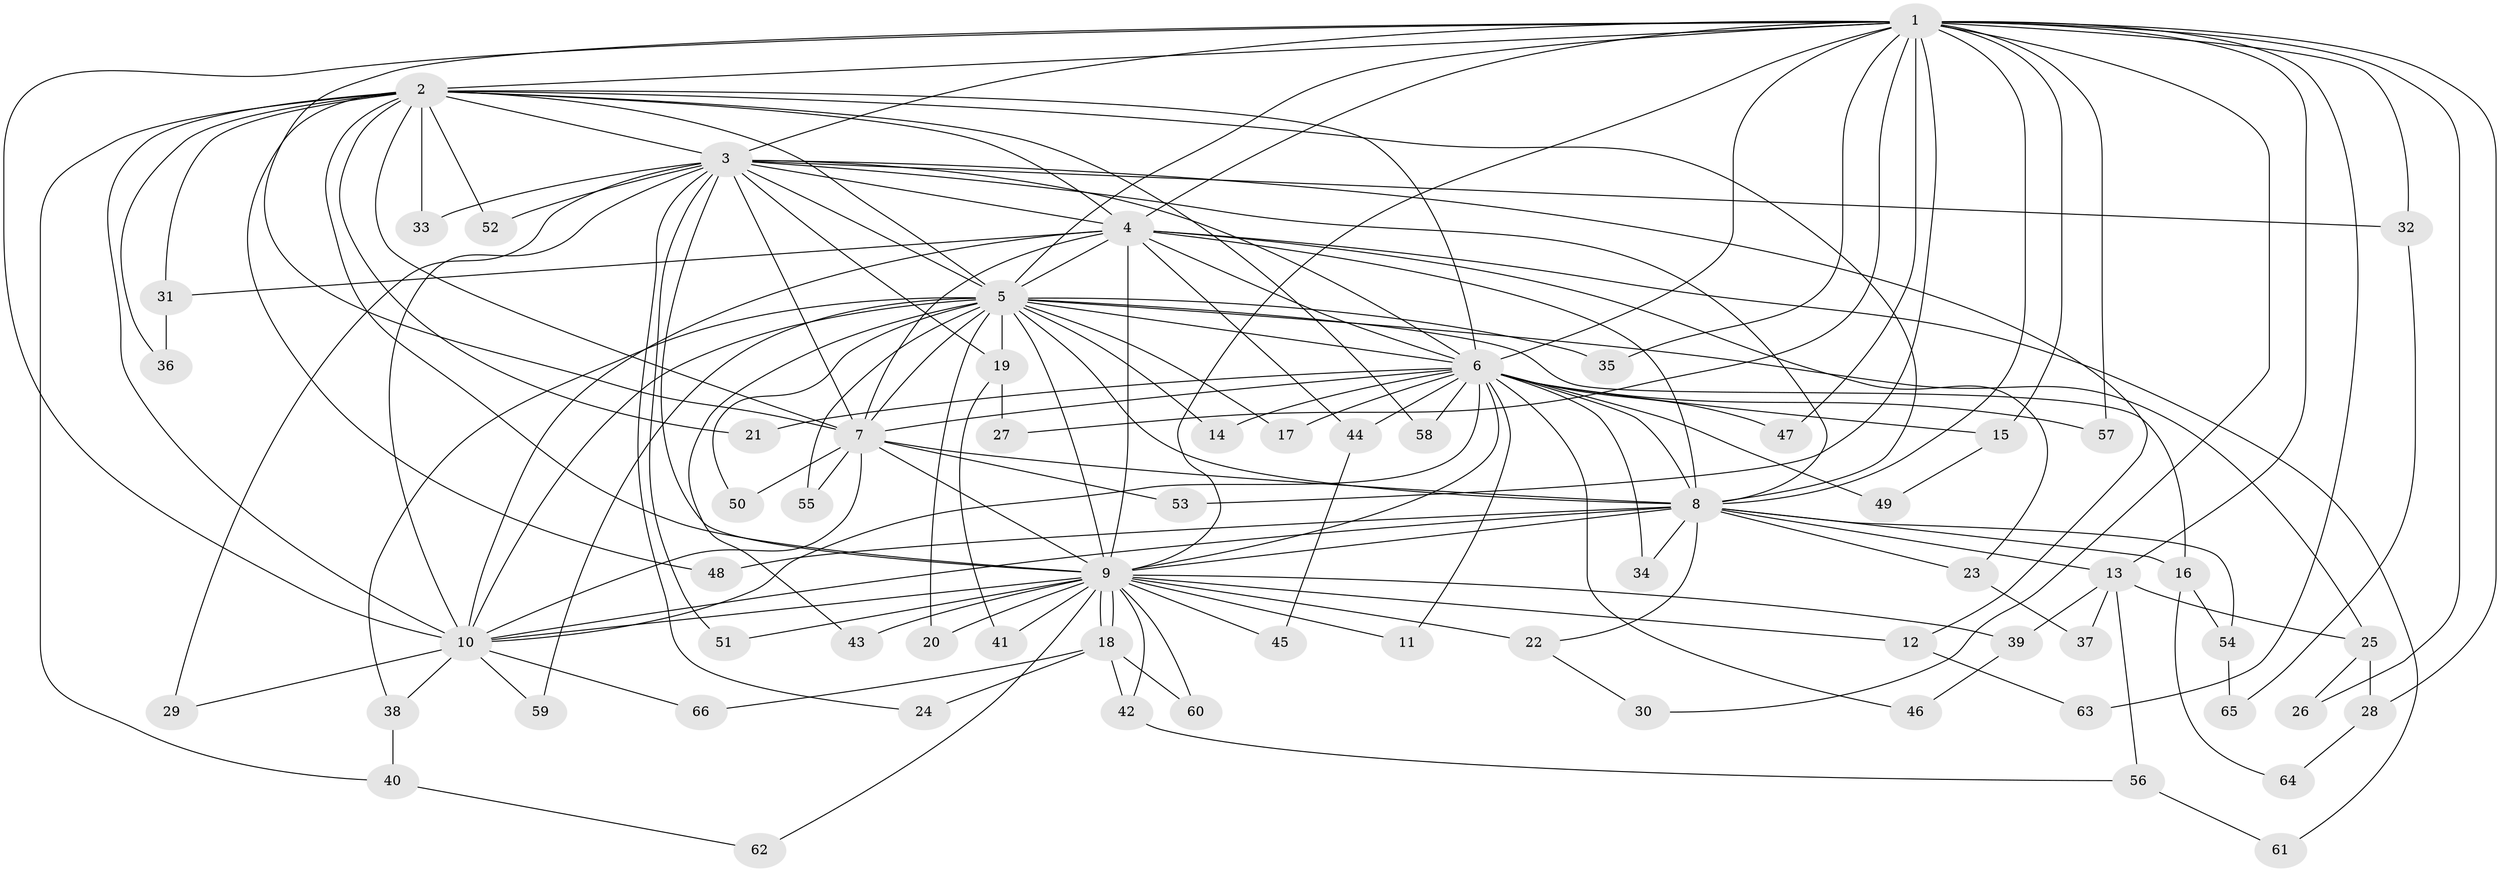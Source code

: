 // coarse degree distribution, {20: 0.02, 19: 0.08, 10: 0.02, 2: 0.54, 3: 0.18, 5: 0.04, 4: 0.04, 6: 0.02, 1: 0.06}
// Generated by graph-tools (version 1.1) at 2025/41/03/06/25 10:41:34]
// undirected, 66 vertices, 157 edges
graph export_dot {
graph [start="1"]
  node [color=gray90,style=filled];
  1;
  2;
  3;
  4;
  5;
  6;
  7;
  8;
  9;
  10;
  11;
  12;
  13;
  14;
  15;
  16;
  17;
  18;
  19;
  20;
  21;
  22;
  23;
  24;
  25;
  26;
  27;
  28;
  29;
  30;
  31;
  32;
  33;
  34;
  35;
  36;
  37;
  38;
  39;
  40;
  41;
  42;
  43;
  44;
  45;
  46;
  47;
  48;
  49;
  50;
  51;
  52;
  53;
  54;
  55;
  56;
  57;
  58;
  59;
  60;
  61;
  62;
  63;
  64;
  65;
  66;
  1 -- 2;
  1 -- 3;
  1 -- 4;
  1 -- 5;
  1 -- 6;
  1 -- 7;
  1 -- 8;
  1 -- 9;
  1 -- 10;
  1 -- 13;
  1 -- 15;
  1 -- 26;
  1 -- 27;
  1 -- 28;
  1 -- 30;
  1 -- 32;
  1 -- 35;
  1 -- 47;
  1 -- 53;
  1 -- 57;
  1 -- 63;
  2 -- 3;
  2 -- 4;
  2 -- 5;
  2 -- 6;
  2 -- 7;
  2 -- 8;
  2 -- 9;
  2 -- 10;
  2 -- 21;
  2 -- 31;
  2 -- 33;
  2 -- 36;
  2 -- 40;
  2 -- 48;
  2 -- 52;
  2 -- 58;
  3 -- 4;
  3 -- 5;
  3 -- 6;
  3 -- 7;
  3 -- 8;
  3 -- 9;
  3 -- 10;
  3 -- 12;
  3 -- 19;
  3 -- 24;
  3 -- 29;
  3 -- 32;
  3 -- 33;
  3 -- 51;
  3 -- 52;
  4 -- 5;
  4 -- 6;
  4 -- 7;
  4 -- 8;
  4 -- 9;
  4 -- 10;
  4 -- 23;
  4 -- 31;
  4 -- 44;
  4 -- 61;
  5 -- 6;
  5 -- 7;
  5 -- 8;
  5 -- 9;
  5 -- 10;
  5 -- 14;
  5 -- 16;
  5 -- 17;
  5 -- 19;
  5 -- 20;
  5 -- 25;
  5 -- 35;
  5 -- 38;
  5 -- 43;
  5 -- 50;
  5 -- 55;
  5 -- 59;
  6 -- 7;
  6 -- 8;
  6 -- 9;
  6 -- 10;
  6 -- 11;
  6 -- 14;
  6 -- 15;
  6 -- 17;
  6 -- 21;
  6 -- 34;
  6 -- 44;
  6 -- 46;
  6 -- 47;
  6 -- 49;
  6 -- 57;
  6 -- 58;
  7 -- 8;
  7 -- 9;
  7 -- 10;
  7 -- 50;
  7 -- 53;
  7 -- 55;
  8 -- 9;
  8 -- 10;
  8 -- 13;
  8 -- 16;
  8 -- 22;
  8 -- 23;
  8 -- 34;
  8 -- 48;
  8 -- 54;
  9 -- 10;
  9 -- 11;
  9 -- 12;
  9 -- 18;
  9 -- 18;
  9 -- 20;
  9 -- 22;
  9 -- 39;
  9 -- 41;
  9 -- 42;
  9 -- 43;
  9 -- 45;
  9 -- 51;
  9 -- 60;
  9 -- 62;
  10 -- 29;
  10 -- 38;
  10 -- 59;
  10 -- 66;
  12 -- 63;
  13 -- 25;
  13 -- 37;
  13 -- 39;
  13 -- 56;
  15 -- 49;
  16 -- 54;
  16 -- 64;
  18 -- 24;
  18 -- 42;
  18 -- 60;
  18 -- 66;
  19 -- 27;
  19 -- 41;
  22 -- 30;
  23 -- 37;
  25 -- 26;
  25 -- 28;
  28 -- 64;
  31 -- 36;
  32 -- 65;
  38 -- 40;
  39 -- 46;
  40 -- 62;
  42 -- 56;
  44 -- 45;
  54 -- 65;
  56 -- 61;
}
